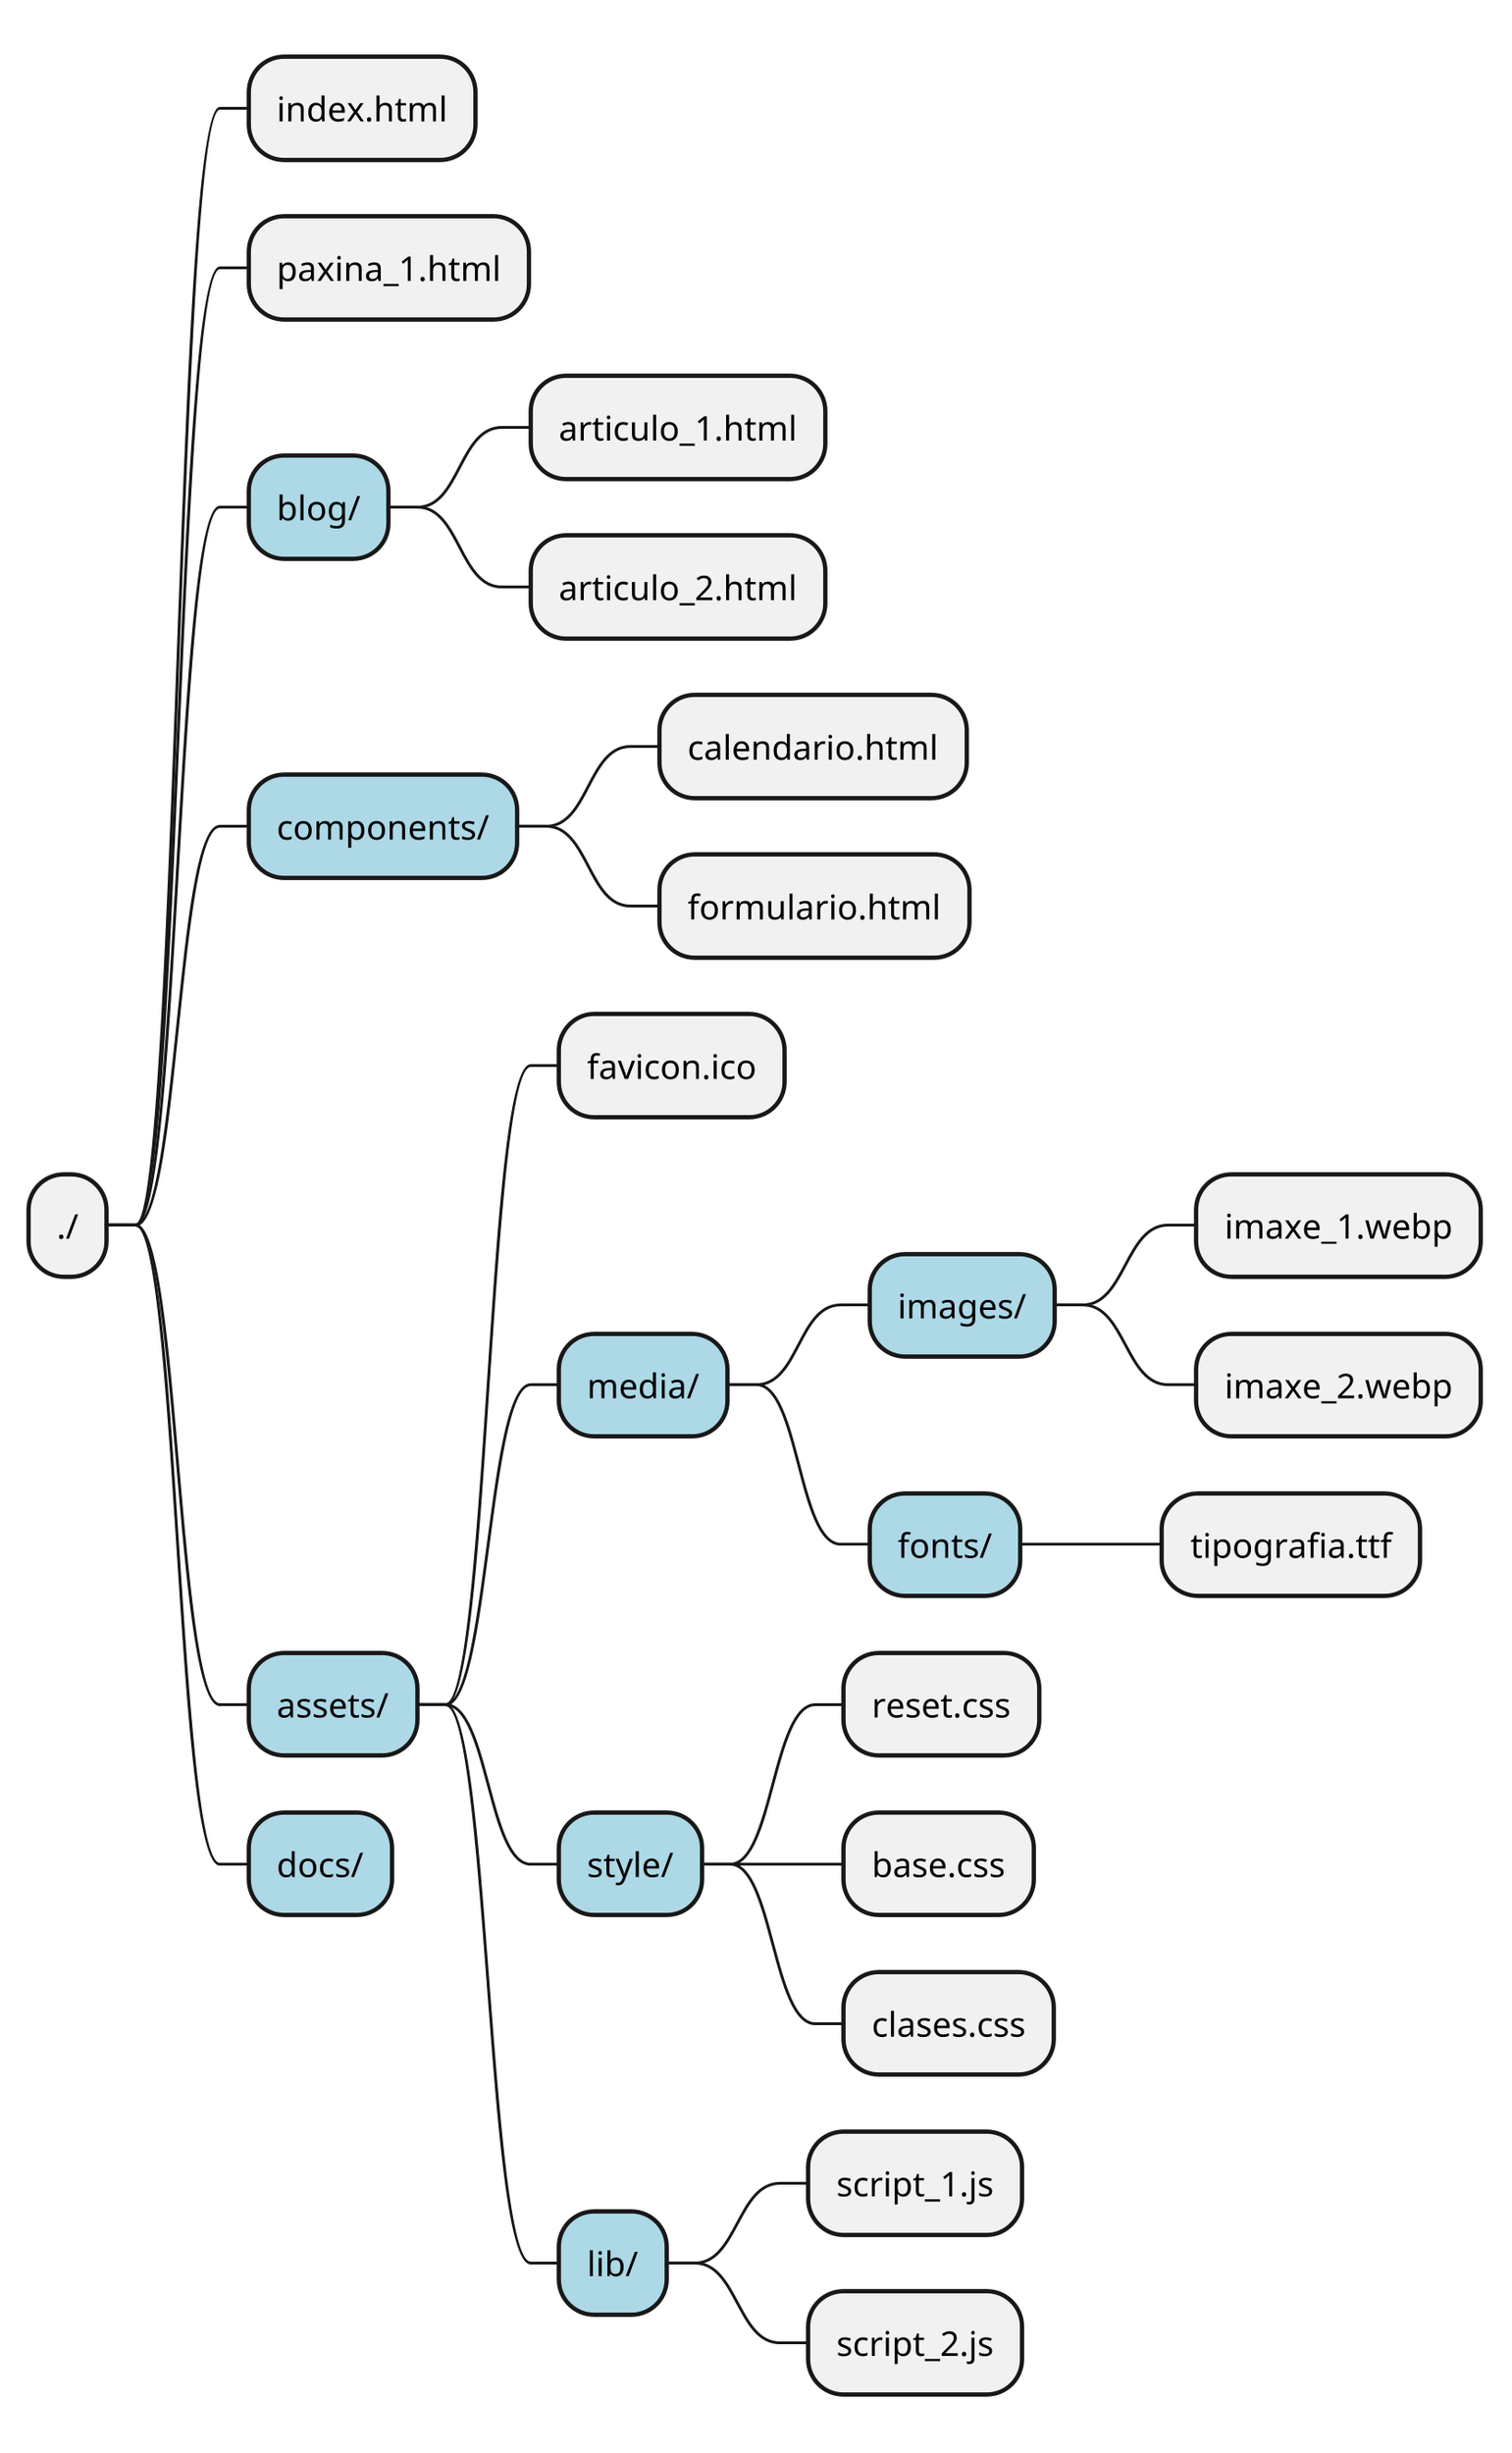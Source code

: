@startmindmap
skinparam dpi 300
'skinparam linetype ortho
skinparam nodesep 100
skinparam ranksep 100

skinparam default{
  FontName SF Mono
  FontSize 12
}

<style>
mindmapDiagram {
  .folder {
    BackgroundColor lightblue
  }
}
</style>

* ./
** index.html
** paxina_1.html
** blog/<<folder>>
*** articulo_1.html
*** articulo_2.html
** components/<<folder>>
*** calendario.html
*** formulario.html
** assets/<<folder>>
*** favicon.ico
*** media/<<folder>>
**** images/<<folder>>
***** imaxe_1.webp
***** imaxe_2.webp
**** fonts/<<folder>>
***** tipografia.ttf
*** style/<<folder>>
**** reset.css
**** base.css
**** clases.css
*** lib/<<folder>>
**** script_1.js
**** script_2.js
** docs/<<folder>>

@endmindmap
